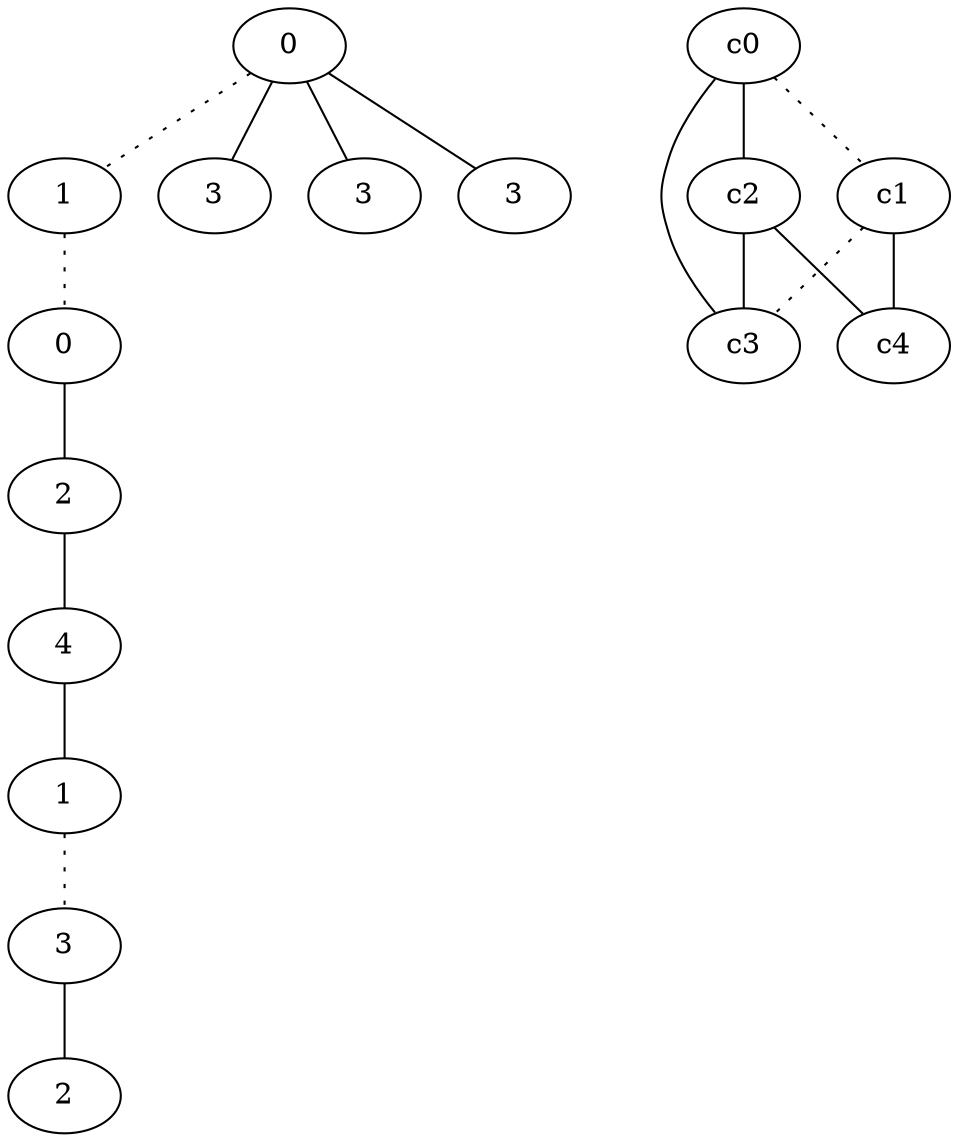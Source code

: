graph {
a0[label=0];
a1[label=1];
a2[label=0];
a3[label=2];
a4[label=4];
a5[label=1];
a6[label=3];
a7[label=2];
a8[label=3];
a9[label=3];
a10[label=3];
a0 -- a1 [style=dotted];
a0 -- a8;
a0 -- a9;
a0 -- a10;
a1 -- a2 [style=dotted];
a2 -- a3;
a3 -- a4;
a4 -- a5;
a5 -- a6 [style=dotted];
a6 -- a7;
c0 -- c1 [style=dotted];
c0 -- c2;
c0 -- c3;
c1 -- c3 [style=dotted];
c1 -- c4;
c2 -- c3;
c2 -- c4;
}
